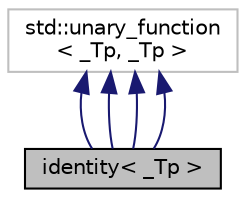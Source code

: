 digraph "identity&lt; _Tp &gt;"
{
  edge [fontname="Helvetica",fontsize="10",labelfontname="Helvetica",labelfontsize="10"];
  node [fontname="Helvetica",fontsize="10",shape=record];
  Node0 [label="identity\< _Tp \>",height=0.2,width=0.4,color="black", fillcolor="grey75", style="filled", fontcolor="black"];
  Node1 -> Node0 [dir="back",color="midnightblue",fontsize="10",style="solid"];
  Node1 [label="std::unary_function\l\< _Tp, _Tp \>",height=0.2,width=0.4,color="grey75", fillcolor="white", style="filled"];
  Node1 -> Node0 [dir="back",color="midnightblue",fontsize="10",style="solid"];
  Node1 -> Node0 [dir="back",color="midnightblue",fontsize="10",style="solid"];
  Node1 -> Node0 [dir="back",color="midnightblue",fontsize="10",style="solid"];
}
